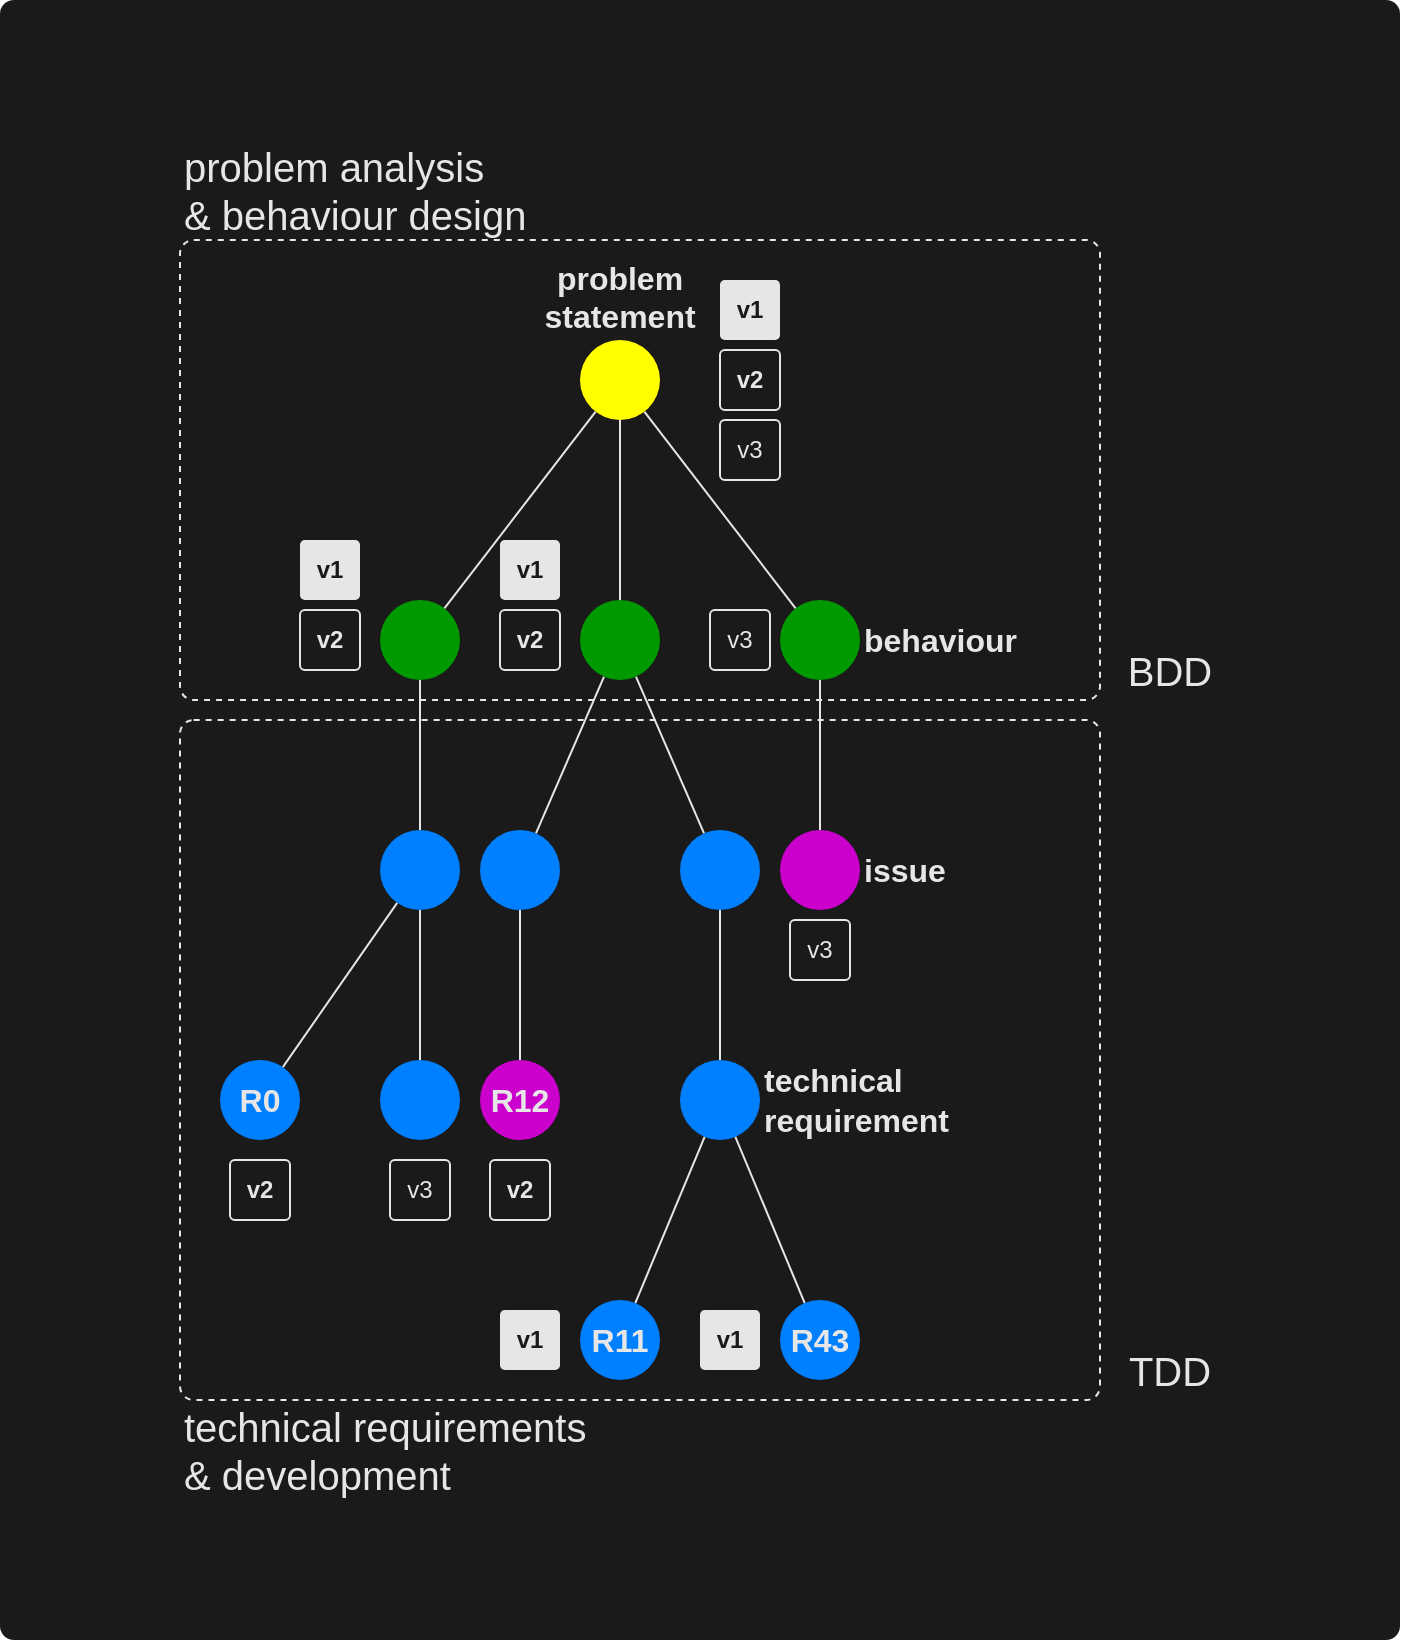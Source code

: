 <mxfile>
    <diagram id="hrkb9owEUVyvKpem3Vvd" name="Page-1">
        <mxGraphModel dx="4001" dy="925" grid="1" gridSize="10" guides="1" tooltips="1" connect="1" arrows="1" fold="1" page="1" pageScale="1" pageWidth="3300" pageHeight="4681" math="0" shadow="0">
            <root>
                <mxCell id="0"/>
                <mxCell id="1" parent="0"/>
                <mxCell id="2" value="" style="rounded=1;whiteSpace=wrap;html=1;fontColor=#FFFF00;fillColor=#1A1A1A;strokeColor=none;arcSize=1;fontSize=16;fontStyle=1;labelPosition=right;verticalLabelPosition=middle;align=left;verticalAlign=middle;" parent="1" vertex="1">
                    <mxGeometry x="-840" y="50" width="700" height="820" as="geometry"/>
                </mxCell>
                <mxCell id="9" value="" style="rounded=1;whiteSpace=wrap;html=1;fillColor=none;dashed=1;strokeColor=#E6E6E6;arcSize=2;" parent="1" vertex="1">
                    <mxGeometry x="-750" y="410" width="460" height="340" as="geometry"/>
                </mxCell>
                <mxCell id="10" value="" style="rounded=1;whiteSpace=wrap;html=1;fillColor=none;dashed=1;strokeColor=#E6E6E6;arcSize=3;" parent="1" vertex="1">
                    <mxGeometry x="-750" y="170" width="460" height="230" as="geometry"/>
                </mxCell>
                <mxCell id="42" style="edgeStyle=none;html=1;strokeColor=#E6E6E6;endArrow=none;endFill=0;startArrow=none;startFill=0;" parent="1" source="46" target="47" edge="1">
                    <mxGeometry relative="1" as="geometry"/>
                </mxCell>
                <mxCell id="43" style="edgeStyle=none;html=1;endArrow=none;endFill=0;strokeColor=#E6E6E6;startArrow=none;startFill=0;" parent="1" source="46" target="50" edge="1">
                    <mxGeometry relative="1" as="geometry"/>
                </mxCell>
                <mxCell id="44" style="edgeStyle=none;html=1;endArrow=none;endFill=0;strokeColor=#E6E6E6;" parent="1" source="52" target="51" edge="1">
                    <mxGeometry relative="1" as="geometry"/>
                </mxCell>
                <mxCell id="45" style="edgeStyle=none;html=1;endArrow=none;endFill=0;strokeColor=#E6E6E6;startArrow=none;startFill=0;" parent="1" source="46" target="52" edge="1">
                    <mxGeometry relative="1" as="geometry"/>
                </mxCell>
                <mxCell id="46" value="&lt;span style=&quot;font-size: 16px&quot;&gt;problem&lt;br&gt;statement&lt;br&gt;&lt;/span&gt;" style="ellipse;whiteSpace=wrap;html=1;aspect=fixed;strokeColor=none;fillColor=#FFFF00;verticalAlign=bottom;labelPosition=center;verticalLabelPosition=top;align=center;fontSize=16;fontStyle=1;fontColor=#E6E6E6;" parent="1" vertex="1">
                    <mxGeometry x="-550" y="220" width="40" height="40" as="geometry"/>
                </mxCell>
                <mxCell id="47" value="&lt;span style=&quot;font-size: 16px&quot;&gt;&lt;br&gt;&lt;/span&gt;" style="ellipse;whiteSpace=wrap;html=1;aspect=fixed;strokeColor=none;fillColor=#009900;verticalAlign=middle;labelPosition=left;verticalLabelPosition=middle;align=right;fontSize=16;fontStyle=1;fontColor=#E6E6E6;" parent="1" vertex="1">
                    <mxGeometry x="-650" y="350" width="40" height="40" as="geometry"/>
                </mxCell>
                <mxCell id="48" style="edgeStyle=none;html=1;endArrow=none;endFill=0;strokeColor=#E6E6E6;" parent="1" source="50" target="53" edge="1">
                    <mxGeometry relative="1" as="geometry"/>
                </mxCell>
                <mxCell id="49" style="edgeStyle=none;html=1;endArrow=none;endFill=0;strokeColor=#E6E6E6;" parent="1" source="50" target="54" edge="1">
                    <mxGeometry relative="1" as="geometry"/>
                </mxCell>
                <mxCell id="50" value="&lt;span style=&quot;font-size: 16px&quot;&gt;&lt;br&gt;&lt;/span&gt;" style="ellipse;whiteSpace=wrap;html=1;aspect=fixed;strokeColor=none;fillColor=#009900;verticalAlign=middle;labelPosition=left;verticalLabelPosition=middle;align=right;fontSize=16;fontStyle=1;fontColor=#E6E6E6;" parent="1" vertex="1">
                    <mxGeometry x="-550" y="350" width="40" height="40" as="geometry"/>
                </mxCell>
                <mxCell id="51" value="&lt;span style=&quot;font-size: 16px&quot;&gt;issue&lt;br&gt;&lt;/span&gt;" style="ellipse;whiteSpace=wrap;html=1;aspect=fixed;strokeColor=none;fillColor=#CC00CC;verticalAlign=middle;labelPosition=right;verticalLabelPosition=middle;align=left;fontSize=16;fontStyle=1;fontColor=#E6E6E6;" parent="1" vertex="1">
                    <mxGeometry x="-450" y="465" width="40" height="40" as="geometry"/>
                </mxCell>
                <mxCell id="52" value="&lt;span style=&quot;font-size: 16px&quot;&gt;behaviour&lt;br&gt;&lt;/span&gt;" style="ellipse;whiteSpace=wrap;html=1;aspect=fixed;strokeColor=none;fillColor=#009900;verticalAlign=middle;labelPosition=right;verticalLabelPosition=middle;align=left;fontSize=16;fontStyle=1;fontColor=#E6E6E6;" parent="1" vertex="1">
                    <mxGeometry x="-450" y="350" width="40" height="40" as="geometry"/>
                </mxCell>
                <mxCell id="53" value="&lt;span style=&quot;font-size: 16px&quot;&gt;&lt;br&gt;&lt;/span&gt;" style="ellipse;whiteSpace=wrap;html=1;aspect=fixed;strokeColor=none;fillColor=#007FFF;verticalAlign=middle;labelPosition=left;verticalLabelPosition=middle;align=right;fontSize=16;fontStyle=1;fontColor=#E6E6E6;" parent="1" vertex="1">
                    <mxGeometry x="-600" y="465" width="40" height="40" as="geometry"/>
                </mxCell>
                <mxCell id="54" value="&lt;span style=&quot;font-size: 16px&quot;&gt;&lt;br&gt;&lt;/span&gt;" style="ellipse;whiteSpace=wrap;html=1;aspect=fixed;strokeColor=none;fillColor=#007FFF;verticalAlign=middle;labelPosition=right;verticalLabelPosition=middle;align=left;fontSize=16;fontStyle=1;fontColor=#E6E6E6;" parent="1" vertex="1">
                    <mxGeometry x="-500" y="465" width="40" height="40" as="geometry"/>
                </mxCell>
                <mxCell id="55" style="edgeStyle=none;html=1;endArrow=none;endFill=0;strokeColor=#E6E6E6;" parent="1" source="53" target="56" edge="1">
                    <mxGeometry relative="1" as="geometry">
                        <mxPoint x="-580" y="500" as="sourcePoint"/>
                    </mxGeometry>
                </mxCell>
                <mxCell id="56" value="&lt;span style=&quot;font-size: 16px&quot;&gt;R12&lt;br&gt;&lt;/span&gt;" style="ellipse;whiteSpace=wrap;html=1;aspect=fixed;strokeColor=none;fillColor=#CC00CC;verticalAlign=middle;labelPosition=center;verticalLabelPosition=middle;align=center;fontSize=16;fontStyle=1;fontColor=#E6E6E6;" parent="1" vertex="1">
                    <mxGeometry x="-600" y="580" width="40" height="40" as="geometry"/>
                </mxCell>
                <mxCell id="57" style="edgeStyle=none;html=1;endArrow=none;endFill=0;strokeColor=#E6E6E6;" parent="1" source="54" target="58" edge="1">
                    <mxGeometry relative="1" as="geometry">
                        <mxPoint x="-480" y="505" as="sourcePoint"/>
                    </mxGeometry>
                </mxCell>
                <mxCell id="58" value="&#10;&#10;&lt;span style=&quot;color: rgb(230, 230, 230); font-family: helvetica; font-size: 16px; font-style: normal; font-weight: 700; letter-spacing: normal; text-align: right; text-indent: 0px; text-transform: none; word-spacing: 0px; display: inline; float: none;&quot;&gt;technical&lt;/span&gt;&lt;br style=&quot;color: rgb(230, 230, 230); font-family: helvetica; font-size: 16px; font-style: normal; font-weight: 700; letter-spacing: normal; text-align: right; text-indent: 0px; text-transform: none; word-spacing: 0px;&quot;&gt;&lt;span style=&quot;color: rgb(230, 230, 230); font-family: helvetica; font-size: 16px; font-style: normal; font-weight: 700; letter-spacing: normal; text-align: right; text-indent: 0px; text-transform: none; word-spacing: 0px; display: inline; float: none;&quot;&gt;requirement&lt;/span&gt;&#10;&#10;" style="ellipse;whiteSpace=wrap;html=1;aspect=fixed;strokeColor=none;fillColor=#007FFF;verticalAlign=middle;labelPosition=right;verticalLabelPosition=middle;align=left;fontSize=16;fontStyle=1;fontColor=#E6E6E6;labelBackgroundColor=none;" parent="1" vertex="1">
                    <mxGeometry x="-500" y="580" width="40" height="40" as="geometry"/>
                </mxCell>
                <mxCell id="59" style="edgeStyle=none;html=1;endArrow=none;endFill=0;strokeColor=#E6E6E6;" parent="1" source="60" target="58" edge="1">
                    <mxGeometry relative="1" as="geometry"/>
                </mxCell>
                <mxCell id="60" value="&lt;span style=&quot;font-size: 16px&quot;&gt;R11&lt;br&gt;&lt;/span&gt;" style="ellipse;whiteSpace=wrap;html=1;aspect=fixed;strokeColor=none;fillColor=#007FFF;verticalAlign=middle;labelPosition=center;verticalLabelPosition=middle;align=center;fontSize=16;fontStyle=1;fontColor=#E6E6E6;" parent="1" vertex="1">
                    <mxGeometry x="-550" y="700" width="40" height="40" as="geometry"/>
                </mxCell>
                <mxCell id="61" style="edgeStyle=none;html=1;endArrow=none;endFill=0;strokeColor=#E6E6E6;" parent="1" source="62" target="58" edge="1">
                    <mxGeometry relative="1" as="geometry"/>
                </mxCell>
                <mxCell id="62" value="&lt;span style=&quot;font-size: 16px&quot;&gt;R43&lt;br&gt;&lt;/span&gt;" style="ellipse;whiteSpace=wrap;html=1;aspect=fixed;strokeColor=none;fillColor=#007FFF;verticalAlign=middle;labelPosition=center;verticalLabelPosition=middle;align=center;fontSize=16;fontStyle=1;fontColor=#E6E6E6;" parent="1" vertex="1">
                    <mxGeometry x="-450" y="700" width="40" height="40" as="geometry"/>
                </mxCell>
                <mxCell id="63" value="&lt;font style=&quot;font-size: 20px&quot;&gt;BDD&lt;/font&gt;" style="text;html=1;strokeColor=none;fillColor=none;align=center;verticalAlign=middle;whiteSpace=wrap;rounded=0;dashed=1;fontColor=#E6E6E6;" parent="1" vertex="1">
                    <mxGeometry x="-285" y="370" width="60" height="30" as="geometry"/>
                </mxCell>
                <mxCell id="64" value="&lt;font style=&quot;font-size: 20px&quot;&gt;TDD&lt;/font&gt;" style="text;html=1;strokeColor=none;fillColor=none;align=center;verticalAlign=middle;whiteSpace=wrap;rounded=0;dashed=1;fontColor=#E6E6E6;" parent="1" vertex="1">
                    <mxGeometry x="-285" y="720" width="60" height="30" as="geometry"/>
                </mxCell>
                <mxCell id="65" style="edgeStyle=none;html=1;fontSize=20;fontColor=#E6E6E6;endArrow=none;endFill=0;strokeColor=#E6E6E6;" parent="1" source="66" target="47" edge="1">
                    <mxGeometry relative="1" as="geometry"/>
                </mxCell>
                <mxCell id="66" value="&lt;span style=&quot;font-size: 16px&quot;&gt;&lt;br&gt;&lt;/span&gt;" style="ellipse;whiteSpace=wrap;html=1;aspect=fixed;strokeColor=none;fillColor=#007FFF;verticalAlign=middle;labelPosition=left;verticalLabelPosition=middle;align=right;fontSize=16;fontStyle=1;fontColor=#E6E6E6;" parent="1" vertex="1">
                    <mxGeometry x="-650" y="465" width="40" height="40" as="geometry"/>
                </mxCell>
                <mxCell id="67" style="edgeStyle=none;html=1;fontSize=20;fontColor=#E6E6E6;endArrow=none;endFill=0;strokeColor=#E6E6E6;" parent="1" source="68" target="66" edge="1">
                    <mxGeometry relative="1" as="geometry"/>
                </mxCell>
                <mxCell id="68" value="&lt;span style=&quot;font-size: 16px&quot;&gt;&lt;br&gt;&lt;/span&gt;" style="ellipse;whiteSpace=wrap;html=1;aspect=fixed;strokeColor=none;fillColor=#007FFF;verticalAlign=middle;labelPosition=left;verticalLabelPosition=middle;align=right;fontSize=16;fontStyle=1;fontColor=#E6E6E6;" parent="1" vertex="1">
                    <mxGeometry x="-650" y="580" width="40" height="40" as="geometry"/>
                </mxCell>
                <mxCell id="69" style="edgeStyle=none;html=1;fontSize=20;fontColor=#E6E6E6;endArrow=none;endFill=0;strokeColor=#E6E6E6;" parent="1" source="70" target="66" edge="1">
                    <mxGeometry relative="1" as="geometry"/>
                </mxCell>
                <mxCell id="70" value="&lt;span style=&quot;font-size: 16px&quot;&gt;R0&lt;br&gt;&lt;/span&gt;" style="ellipse;whiteSpace=wrap;html=1;aspect=fixed;strokeColor=none;fillColor=#007FFF;verticalAlign=middle;labelPosition=center;verticalLabelPosition=middle;align=center;fontSize=16;fontStyle=1;fontColor=#E6E6E6;" parent="1" vertex="1">
                    <mxGeometry x="-730" y="580" width="40" height="40" as="geometry"/>
                </mxCell>
                <mxCell id="71" value="v2" style="rounded=1;whiteSpace=wrap;html=1;labelBackgroundColor=none;fontSize=12;fontColor=#E6E6E6;strokeColor=#E6E6E6;fillColor=none;arcSize=8;fontStyle=1" parent="1" vertex="1">
                    <mxGeometry x="-725" y="630" width="30" height="30" as="geometry"/>
                </mxCell>
                <mxCell id="72" value="v2" style="rounded=1;whiteSpace=wrap;html=1;labelBackgroundColor=none;fontSize=12;fontColor=#E6E6E6;strokeColor=#E6E6E6;fillColor=none;arcSize=8;fontStyle=1" parent="1" vertex="1">
                    <mxGeometry x="-595" y="630" width="30" height="30" as="geometry"/>
                </mxCell>
                <mxCell id="73" value="v1" style="rounded=1;whiteSpace=wrap;html=1;dashed=1;labelBackgroundColor=none;fontSize=12;fontColor=#1A1A1A;strokeColor=none;fillColor=#E6E6E6;arcSize=8;fontStyle=1" parent="1" vertex="1">
                    <mxGeometry x="-590" y="705" width="30" height="30" as="geometry"/>
                </mxCell>
                <mxCell id="74" value="v1" style="rounded=1;whiteSpace=wrap;html=1;dashed=1;labelBackgroundColor=none;fontSize=12;fontColor=#1A1A1A;strokeColor=none;fillColor=#E6E6E6;arcSize=8;fontStyle=1" parent="1" vertex="1">
                    <mxGeometry x="-490" y="705" width="30" height="30" as="geometry"/>
                </mxCell>
                <mxCell id="75" value="v3" style="rounded=1;whiteSpace=wrap;html=1;labelBackgroundColor=none;fontSize=12;fontColor=#E6E6E6;strokeColor=#E6E6E6;fillColor=none;arcSize=8;fontStyle=0" parent="1" vertex="1">
                    <mxGeometry x="-645" y="630" width="30" height="30" as="geometry"/>
                </mxCell>
                <mxCell id="76" value="v3" style="rounded=1;whiteSpace=wrap;html=1;labelBackgroundColor=none;fontSize=12;fontColor=#E6E6E6;strokeColor=#E6E6E6;fillColor=none;arcSize=8;fontStyle=0" parent="1" vertex="1">
                    <mxGeometry x="-445" y="510" width="30" height="30" as="geometry"/>
                </mxCell>
                <mxCell id="477" value="&lt;font style=&quot;font-size: 20px&quot;&gt;problem analysis&lt;br&gt;&amp;amp; behaviour&amp;nbsp;design&lt;br&gt;&lt;/font&gt;" style="text;html=1;strokeColor=none;fillColor=none;align=left;verticalAlign=middle;whiteSpace=wrap;rounded=0;dashed=1;fontColor=#E6E6E6;" parent="1" vertex="1">
                    <mxGeometry x="-750" y="120" width="250" height="50" as="geometry"/>
                </mxCell>
                <mxCell id="478" value="v1" style="rounded=1;whiteSpace=wrap;html=1;dashed=1;labelBackgroundColor=none;fontSize=12;fontColor=#1A1A1A;strokeColor=none;fillColor=#E6E6E6;arcSize=8;fontStyle=1" parent="1" vertex="1">
                    <mxGeometry x="-690" y="320" width="30" height="30" as="geometry"/>
                </mxCell>
                <mxCell id="479" value="v1" style="rounded=1;whiteSpace=wrap;html=1;dashed=1;labelBackgroundColor=none;fontSize=12;fontColor=#1A1A1A;strokeColor=none;fillColor=#E6E6E6;arcSize=8;fontStyle=1" parent="1" vertex="1">
                    <mxGeometry x="-590" y="320" width="30" height="30" as="geometry"/>
                </mxCell>
                <mxCell id="480" value="v2" style="rounded=1;whiteSpace=wrap;html=1;labelBackgroundColor=none;fontSize=12;fontColor=#E6E6E6;strokeColor=#E6E6E6;fillColor=none;arcSize=8;fontStyle=1" parent="1" vertex="1">
                    <mxGeometry x="-690" y="355" width="30" height="30" as="geometry"/>
                </mxCell>
                <mxCell id="481" value="v2" style="rounded=1;whiteSpace=wrap;html=1;labelBackgroundColor=none;fontSize=12;fontColor=#E6E6E6;strokeColor=#E6E6E6;fillColor=none;arcSize=8;fontStyle=1" parent="1" vertex="1">
                    <mxGeometry x="-590" y="355" width="30" height="30" as="geometry"/>
                </mxCell>
                <mxCell id="482" value="v3" style="rounded=1;whiteSpace=wrap;html=1;labelBackgroundColor=none;fontSize=12;fontColor=#E6E6E6;strokeColor=#E6E6E6;fillColor=none;arcSize=8;fontStyle=0" parent="1" vertex="1">
                    <mxGeometry x="-485" y="355" width="30" height="30" as="geometry"/>
                </mxCell>
                <mxCell id="483" value="v1" style="rounded=1;whiteSpace=wrap;html=1;dashed=1;labelBackgroundColor=none;fontSize=12;fontColor=#1A1A1A;strokeColor=none;fillColor=#E6E6E6;arcSize=8;fontStyle=1" parent="1" vertex="1">
                    <mxGeometry x="-480" y="190" width="30" height="30" as="geometry"/>
                </mxCell>
                <mxCell id="484" value="v2" style="rounded=1;whiteSpace=wrap;html=1;labelBackgroundColor=none;fontSize=12;fontColor=#E6E6E6;strokeColor=#E6E6E6;fillColor=none;arcSize=8;fontStyle=1" parent="1" vertex="1">
                    <mxGeometry x="-480" y="225" width="30" height="30" as="geometry"/>
                </mxCell>
                <mxCell id="485" value="v3" style="rounded=1;whiteSpace=wrap;html=1;labelBackgroundColor=none;fontSize=12;fontColor=#E6E6E6;strokeColor=#E6E6E6;fillColor=none;arcSize=8;fontStyle=0" parent="1" vertex="1">
                    <mxGeometry x="-480" y="260" width="30" height="30" as="geometry"/>
                </mxCell>
                <mxCell id="486" value="&lt;font style=&quot;font-size: 20px&quot;&gt;technical&amp;nbsp;requirements&lt;br&gt;&amp;amp; development&lt;br&gt;&lt;/font&gt;" style="text;html=1;strokeColor=none;fillColor=none;align=left;verticalAlign=middle;whiteSpace=wrap;rounded=0;dashed=1;fontColor=#E6E6E6;" parent="1" vertex="1">
                    <mxGeometry x="-750" y="750" width="300" height="50" as="geometry"/>
                </mxCell>
            </root>
        </mxGraphModel>
    </diagram>
</mxfile>